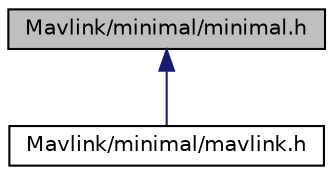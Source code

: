 digraph "Mavlink/minimal/minimal.h"
{
  edge [fontname="Helvetica",fontsize="10",labelfontname="Helvetica",labelfontsize="10"];
  node [fontname="Helvetica",fontsize="10",shape=record];
  Node13 [label="Mavlink/minimal/minimal.h",height=0.2,width=0.4,color="black", fillcolor="grey75", style="filled", fontcolor="black"];
  Node13 -> Node14 [dir="back",color="midnightblue",fontsize="10",style="solid"];
  Node14 [label="Mavlink/minimal/mavlink.h",height=0.2,width=0.4,color="black", fillcolor="white", style="filled",URL="$minimal_2mavlink_8h.html",tooltip="MAVLink comm protocol built from minimal.xml. "];
}
